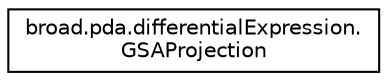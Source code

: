 digraph "Graphical Class Hierarchy"
{
  edge [fontname="Helvetica",fontsize="10",labelfontname="Helvetica",labelfontsize="10"];
  node [fontname="Helvetica",fontsize="10",shape=record];
  rankdir="LR";
  Node1 [label="broad.pda.differentialExpression.\lGSAProjection",height=0.2,width=0.4,color="black", fillcolor="white", style="filled",URL="$classbroad_1_1pda_1_1differential_expression_1_1_g_s_a_projection.html"];
}
